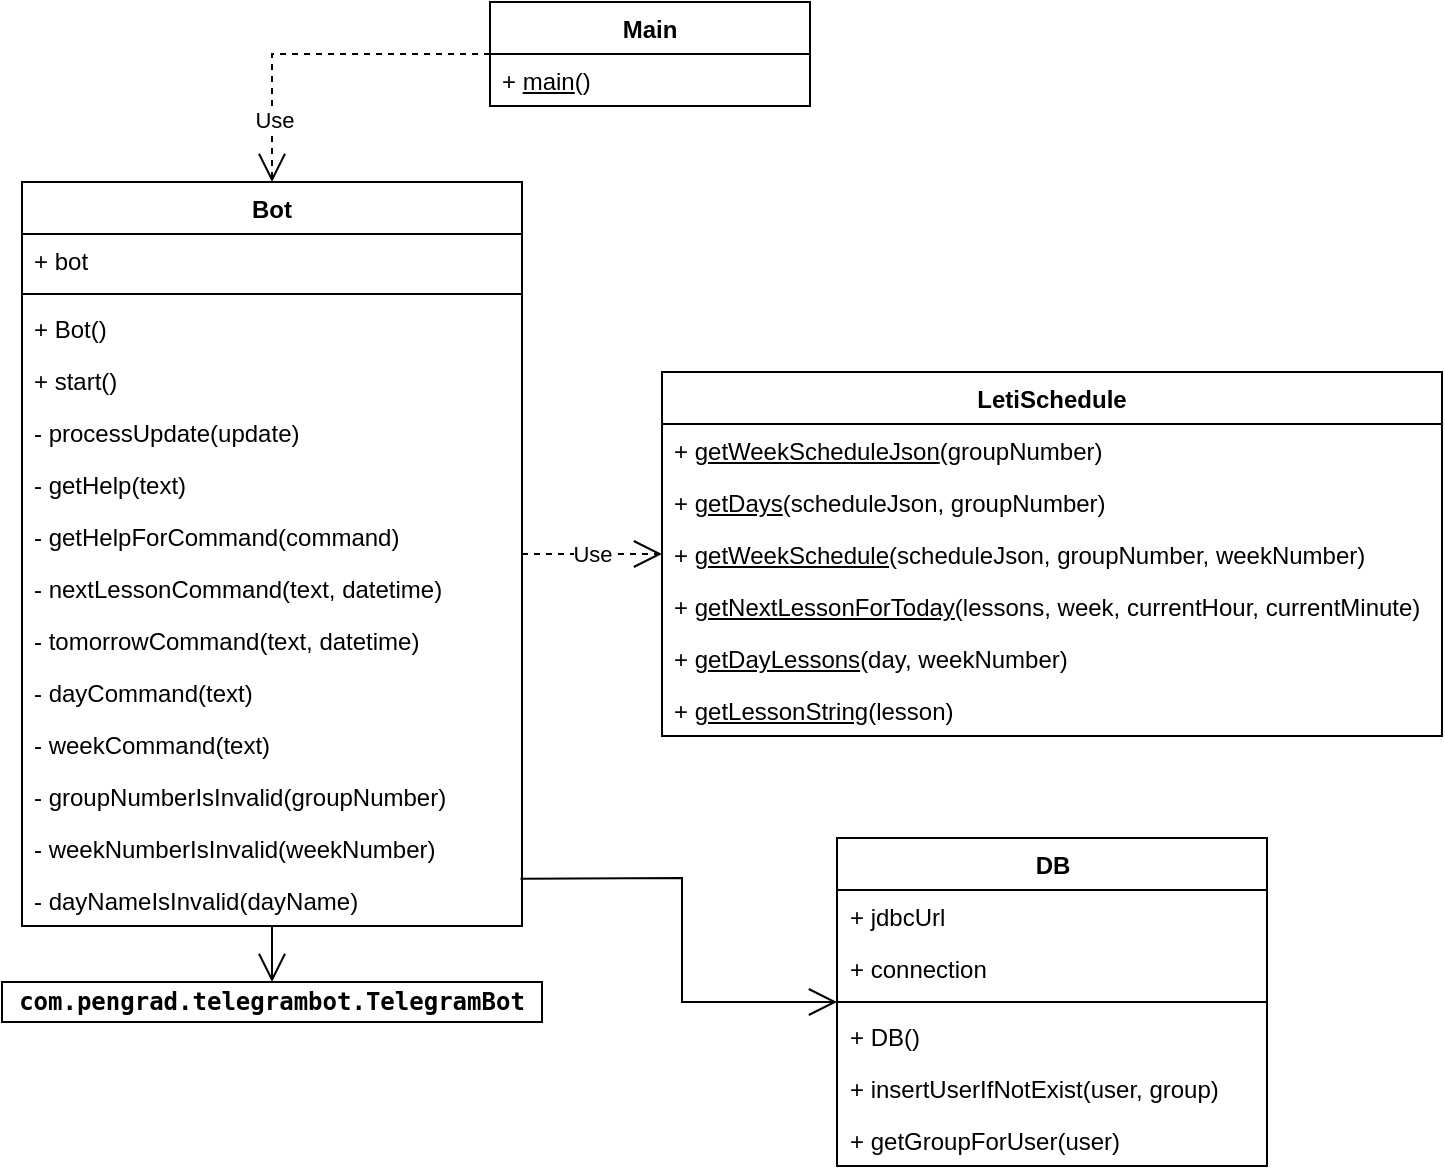 <mxfile version="22.1.2" type="device">
  <diagram name="Страница — 1" id="vpzHx-ZBmjInJ_rStm2n">
    <mxGraphModel dx="1105" dy="662" grid="1" gridSize="10" guides="1" tooltips="1" connect="1" arrows="1" fold="1" page="1" pageScale="1" pageWidth="827" pageHeight="1169" math="0" shadow="0">
      <root>
        <mxCell id="0" />
        <mxCell id="1" parent="0" />
        <mxCell id="SbzYy5T4G6nHwKZUrVOY-1" value="Main" style="swimlane;fontStyle=1;align=center;verticalAlign=top;childLayout=stackLayout;horizontal=1;startSize=26;horizontalStack=0;resizeParent=1;resizeParentMax=0;resizeLast=0;collapsible=1;marginBottom=0;whiteSpace=wrap;html=1;" parent="1" vertex="1">
          <mxGeometry x="334" y="200" width="160" height="52" as="geometry" />
        </mxCell>
        <mxCell id="SbzYy5T4G6nHwKZUrVOY-4" value="+ &lt;u&gt;main&lt;/u&gt;()" style="text;strokeColor=none;fillColor=none;align=left;verticalAlign=top;spacingLeft=4;spacingRight=4;overflow=hidden;rotatable=0;points=[[0,0.5],[1,0.5]];portConstraint=eastwest;whiteSpace=wrap;html=1;" parent="SbzYy5T4G6nHwKZUrVOY-1" vertex="1">
          <mxGeometry y="26" width="160" height="26" as="geometry" />
        </mxCell>
        <mxCell id="SbzYy5T4G6nHwKZUrVOY-5" value="Bot" style="swimlane;fontStyle=1;align=center;verticalAlign=top;childLayout=stackLayout;horizontal=1;startSize=26;horizontalStack=0;resizeParent=1;resizeParentMax=0;resizeLast=0;collapsible=1;marginBottom=0;whiteSpace=wrap;html=1;" parent="1" vertex="1">
          <mxGeometry x="100" y="290" width="250" height="372" as="geometry" />
        </mxCell>
        <mxCell id="SbzYy5T4G6nHwKZUrVOY-6" value="+&amp;nbsp;bot" style="text;strokeColor=none;fillColor=none;align=left;verticalAlign=top;spacingLeft=4;spacingRight=4;overflow=hidden;rotatable=0;points=[[0,0.5],[1,0.5]];portConstraint=eastwest;whiteSpace=wrap;html=1;" parent="SbzYy5T4G6nHwKZUrVOY-5" vertex="1">
          <mxGeometry y="26" width="250" height="26" as="geometry" />
        </mxCell>
        <mxCell id="SbzYy5T4G6nHwKZUrVOY-7" value="" style="line;strokeWidth=1;fillColor=none;align=left;verticalAlign=middle;spacingTop=-1;spacingLeft=3;spacingRight=3;rotatable=0;labelPosition=right;points=[];portConstraint=eastwest;strokeColor=inherit;" parent="SbzYy5T4G6nHwKZUrVOY-5" vertex="1">
          <mxGeometry y="52" width="250" height="8" as="geometry" />
        </mxCell>
        <mxCell id="SbzYy5T4G6nHwKZUrVOY-21" value="+&amp;nbsp;Bot()" style="text;strokeColor=none;fillColor=none;align=left;verticalAlign=top;spacingLeft=4;spacingRight=4;overflow=hidden;rotatable=0;points=[[0,0.5],[1,0.5]];portConstraint=eastwest;whiteSpace=wrap;html=1;" parent="SbzYy5T4G6nHwKZUrVOY-5" vertex="1">
          <mxGeometry y="60" width="250" height="26" as="geometry" />
        </mxCell>
        <mxCell id="SbzYy5T4G6nHwKZUrVOY-22" value="+ start()" style="text;strokeColor=none;fillColor=none;align=left;verticalAlign=top;spacingLeft=4;spacingRight=4;overflow=hidden;rotatable=0;points=[[0,0.5],[1,0.5]];portConstraint=eastwest;whiteSpace=wrap;html=1;" parent="SbzYy5T4G6nHwKZUrVOY-5" vertex="1">
          <mxGeometry y="86" width="250" height="26" as="geometry" />
        </mxCell>
        <mxCell id="SbzYy5T4G6nHwKZUrVOY-33" value="-&amp;nbsp;processUpdate(update)" style="text;strokeColor=none;fillColor=none;align=left;verticalAlign=top;spacingLeft=4;spacingRight=4;overflow=hidden;rotatable=0;points=[[0,0.5],[1,0.5]];portConstraint=eastwest;whiteSpace=wrap;html=1;" parent="SbzYy5T4G6nHwKZUrVOY-5" vertex="1">
          <mxGeometry y="112" width="250" height="26" as="geometry" />
        </mxCell>
        <mxCell id="SbzYy5T4G6nHwKZUrVOY-34" value="-&amp;nbsp;getHelp(text)" style="text;strokeColor=none;fillColor=none;align=left;verticalAlign=top;spacingLeft=4;spacingRight=4;overflow=hidden;rotatable=0;points=[[0,0.5],[1,0.5]];portConstraint=eastwest;whiteSpace=wrap;html=1;" parent="SbzYy5T4G6nHwKZUrVOY-5" vertex="1">
          <mxGeometry y="138" width="250" height="26" as="geometry" />
        </mxCell>
        <mxCell id="SbzYy5T4G6nHwKZUrVOY-35" value="-&amp;nbsp;getHelpForCommand(command)" style="text;strokeColor=none;fillColor=none;align=left;verticalAlign=top;spacingLeft=4;spacingRight=4;overflow=hidden;rotatable=0;points=[[0,0.5],[1,0.5]];portConstraint=eastwest;whiteSpace=wrap;html=1;" parent="SbzYy5T4G6nHwKZUrVOY-5" vertex="1">
          <mxGeometry y="164" width="250" height="26" as="geometry" />
        </mxCell>
        <mxCell id="SbzYy5T4G6nHwKZUrVOY-36" value="-&amp;nbsp;nextLessonCommand(text, datetime)" style="text;strokeColor=none;fillColor=none;align=left;verticalAlign=top;spacingLeft=4;spacingRight=4;overflow=hidden;rotatable=0;points=[[0,0.5],[1,0.5]];portConstraint=eastwest;whiteSpace=wrap;html=1;" parent="SbzYy5T4G6nHwKZUrVOY-5" vertex="1">
          <mxGeometry y="190" width="250" height="26" as="geometry" />
        </mxCell>
        <mxCell id="SbzYy5T4G6nHwKZUrVOY-37" value="-&amp;nbsp;tomorrowCommand(text, datetime)" style="text;strokeColor=none;fillColor=none;align=left;verticalAlign=top;spacingLeft=4;spacingRight=4;overflow=hidden;rotatable=0;points=[[0,0.5],[1,0.5]];portConstraint=eastwest;whiteSpace=wrap;html=1;" parent="SbzYy5T4G6nHwKZUrVOY-5" vertex="1">
          <mxGeometry y="216" width="250" height="26" as="geometry" />
        </mxCell>
        <mxCell id="SbzYy5T4G6nHwKZUrVOY-38" value="-&amp;nbsp;dayCommand(text)" style="text;strokeColor=none;fillColor=none;align=left;verticalAlign=top;spacingLeft=4;spacingRight=4;overflow=hidden;rotatable=0;points=[[0,0.5],[1,0.5]];portConstraint=eastwest;whiteSpace=wrap;html=1;" parent="SbzYy5T4G6nHwKZUrVOY-5" vertex="1">
          <mxGeometry y="242" width="250" height="26" as="geometry" />
        </mxCell>
        <mxCell id="SbzYy5T4G6nHwKZUrVOY-39" value="-&amp;nbsp;weekCommand(text)" style="text;strokeColor=none;fillColor=none;align=left;verticalAlign=top;spacingLeft=4;spacingRight=4;overflow=hidden;rotatable=0;points=[[0,0.5],[1,0.5]];portConstraint=eastwest;whiteSpace=wrap;html=1;" parent="SbzYy5T4G6nHwKZUrVOY-5" vertex="1">
          <mxGeometry y="268" width="250" height="26" as="geometry" />
        </mxCell>
        <mxCell id="SbzYy5T4G6nHwKZUrVOY-40" value="-&amp;nbsp;groupNumberIsInvalid(groupNumber)" style="text;strokeColor=none;fillColor=none;align=left;verticalAlign=top;spacingLeft=4;spacingRight=4;overflow=hidden;rotatable=0;points=[[0,0.5],[1,0.5]];portConstraint=eastwest;whiteSpace=wrap;html=1;" parent="SbzYy5T4G6nHwKZUrVOY-5" vertex="1">
          <mxGeometry y="294" width="250" height="26" as="geometry" />
        </mxCell>
        <mxCell id="SbzYy5T4G6nHwKZUrVOY-41" value="-&amp;nbsp;weekNumberIsInvalid(weekNumber)" style="text;strokeColor=none;fillColor=none;align=left;verticalAlign=top;spacingLeft=4;spacingRight=4;overflow=hidden;rotatable=0;points=[[0,0.5],[1,0.5]];portConstraint=eastwest;whiteSpace=wrap;html=1;" parent="SbzYy5T4G6nHwKZUrVOY-5" vertex="1">
          <mxGeometry y="320" width="250" height="26" as="geometry" />
        </mxCell>
        <mxCell id="SbzYy5T4G6nHwKZUrVOY-42" value="-&amp;nbsp;dayNameIsInvalid(dayName)" style="text;strokeColor=none;fillColor=none;align=left;verticalAlign=top;spacingLeft=4;spacingRight=4;overflow=hidden;rotatable=0;points=[[0,0.5],[1,0.5]];portConstraint=eastwest;whiteSpace=wrap;html=1;" parent="SbzYy5T4G6nHwKZUrVOY-5" vertex="1">
          <mxGeometry y="346" width="250" height="26" as="geometry" />
        </mxCell>
        <mxCell id="SbzYy5T4G6nHwKZUrVOY-43" value="LetiSchedule" style="swimlane;fontStyle=1;align=center;verticalAlign=top;childLayout=stackLayout;horizontal=1;startSize=26;horizontalStack=0;resizeParent=1;resizeParentMax=0;resizeLast=0;collapsible=1;marginBottom=0;whiteSpace=wrap;html=1;" parent="1" vertex="1">
          <mxGeometry x="420" y="385" width="390" height="182" as="geometry" />
        </mxCell>
        <mxCell id="SbzYy5T4G6nHwKZUrVOY-46" value="+&amp;nbsp;&lt;u&gt;getWeekScheduleJson&lt;/u&gt;(groupNumber)" style="text;strokeColor=none;fillColor=none;align=left;verticalAlign=top;spacingLeft=4;spacingRight=4;overflow=hidden;rotatable=0;points=[[0,0.5],[1,0.5]];portConstraint=eastwest;whiteSpace=wrap;html=1;" parent="SbzYy5T4G6nHwKZUrVOY-43" vertex="1">
          <mxGeometry y="26" width="390" height="26" as="geometry" />
        </mxCell>
        <mxCell id="SbzYy5T4G6nHwKZUrVOY-47" value="+&amp;nbsp;&lt;u&gt;getDays&lt;/u&gt;(scheduleJson, groupNumber)" style="text;strokeColor=none;fillColor=none;align=left;verticalAlign=top;spacingLeft=4;spacingRight=4;overflow=hidden;rotatable=0;points=[[0,0.5],[1,0.5]];portConstraint=eastwest;whiteSpace=wrap;html=1;" parent="SbzYy5T4G6nHwKZUrVOY-43" vertex="1">
          <mxGeometry y="52" width="390" height="26" as="geometry" />
        </mxCell>
        <mxCell id="SbzYy5T4G6nHwKZUrVOY-50" value="+&amp;nbsp;&lt;u&gt;getWeekSchedule&lt;/u&gt;(scheduleJson, groupNumber, weekNumber)" style="text;strokeColor=none;fillColor=none;align=left;verticalAlign=top;spacingLeft=4;spacingRight=4;overflow=hidden;rotatable=0;points=[[0,0.5],[1,0.5]];portConstraint=eastwest;whiteSpace=wrap;html=1;" parent="SbzYy5T4G6nHwKZUrVOY-43" vertex="1">
          <mxGeometry y="78" width="390" height="26" as="geometry" />
        </mxCell>
        <mxCell id="SbzYy5T4G6nHwKZUrVOY-51" value="+&amp;nbsp;&lt;u&gt;getNextLessonForToday&lt;/u&gt;(lessons, week, currentHour, currentMinute)" style="text;strokeColor=none;fillColor=none;align=left;verticalAlign=top;spacingLeft=4;spacingRight=4;overflow=hidden;rotatable=0;points=[[0,0.5],[1,0.5]];portConstraint=eastwest;whiteSpace=wrap;html=1;" parent="SbzYy5T4G6nHwKZUrVOY-43" vertex="1">
          <mxGeometry y="104" width="390" height="26" as="geometry" />
        </mxCell>
        <mxCell id="SbzYy5T4G6nHwKZUrVOY-52" value="+&amp;nbsp;&lt;u&gt;getDayLessons&lt;/u&gt;(day, weekNumber)" style="text;strokeColor=none;fillColor=none;align=left;verticalAlign=top;spacingLeft=4;spacingRight=4;overflow=hidden;rotatable=0;points=[[0,0.5],[1,0.5]];portConstraint=eastwest;whiteSpace=wrap;html=1;" parent="SbzYy5T4G6nHwKZUrVOY-43" vertex="1">
          <mxGeometry y="130" width="390" height="26" as="geometry" />
        </mxCell>
        <mxCell id="SbzYy5T4G6nHwKZUrVOY-53" value="+&amp;nbsp;&lt;u&gt;getLessonString&lt;/u&gt;(lesson)" style="text;strokeColor=none;fillColor=none;align=left;verticalAlign=top;spacingLeft=4;spacingRight=4;overflow=hidden;rotatable=0;points=[[0,0.5],[1,0.5]];portConstraint=eastwest;whiteSpace=wrap;html=1;" parent="SbzYy5T4G6nHwKZUrVOY-43" vertex="1">
          <mxGeometry y="156" width="390" height="26" as="geometry" />
        </mxCell>
        <mxCell id="SbzYy5T4G6nHwKZUrVOY-54" value="Use" style="endArrow=open;endSize=12;dashed=1;html=1;rounded=0;" parent="1" source="SbzYy5T4G6nHwKZUrVOY-1" target="SbzYy5T4G6nHwKZUrVOY-5" edge="1">
          <mxGeometry x="0.643" y="1" width="160" relative="1" as="geometry">
            <mxPoint x="320" y="430" as="sourcePoint" />
            <mxPoint x="480" y="430" as="targetPoint" />
            <Array as="points">
              <mxPoint x="225" y="226" />
            </Array>
            <mxPoint as="offset" />
          </mxGeometry>
        </mxCell>
        <mxCell id="SbzYy5T4G6nHwKZUrVOY-55" value="Use" style="endArrow=open;endSize=12;dashed=1;html=1;rounded=0;" parent="1" source="SbzYy5T4G6nHwKZUrVOY-5" target="SbzYy5T4G6nHwKZUrVOY-43" edge="1">
          <mxGeometry width="160" relative="1" as="geometry">
            <mxPoint x="320" y="430" as="sourcePoint" />
            <mxPoint x="480" y="430" as="targetPoint" />
          </mxGeometry>
        </mxCell>
        <mxCell id="SbzYy5T4G6nHwKZUrVOY-56" value="&lt;div style=&quot;&quot;&gt;&lt;pre style=&quot;&quot;&gt;&lt;font face=&quot;JetBrains Mono, monospace&quot;&gt;&lt;b&gt;com.pengrad.telegrambot.TelegramBot&lt;/b&gt;&lt;br&gt;&lt;/font&gt;&lt;/pre&gt;&lt;/div&gt;" style="html=1;whiteSpace=wrap;" parent="1" vertex="1">
          <mxGeometry x="90" y="690" width="270" height="20" as="geometry" />
        </mxCell>
        <mxCell id="SbzYy5T4G6nHwKZUrVOY-61" value="" style="endArrow=open;endFill=1;endSize=12;html=1;rounded=0;" parent="1" source="SbzYy5T4G6nHwKZUrVOY-5" target="SbzYy5T4G6nHwKZUrVOY-56" edge="1">
          <mxGeometry width="160" relative="1" as="geometry">
            <mxPoint x="320" y="520" as="sourcePoint" />
            <mxPoint x="480" y="520" as="targetPoint" />
            <Array as="points" />
          </mxGeometry>
        </mxCell>
        <mxCell id="OqVKoz_pElJVSMjBMW97-1" value="DB" style="swimlane;fontStyle=1;align=center;verticalAlign=top;childLayout=stackLayout;horizontal=1;startSize=26;horizontalStack=0;resizeParent=1;resizeParentMax=0;resizeLast=0;collapsible=1;marginBottom=0;whiteSpace=wrap;html=1;" vertex="1" parent="1">
          <mxGeometry x="507.5" y="618" width="215" height="164" as="geometry" />
        </mxCell>
        <mxCell id="OqVKoz_pElJVSMjBMW97-2" value="+ jdbcUrl" style="text;strokeColor=none;fillColor=none;align=left;verticalAlign=top;spacingLeft=4;spacingRight=4;overflow=hidden;rotatable=0;points=[[0,0.5],[1,0.5]];portConstraint=eastwest;whiteSpace=wrap;html=1;" vertex="1" parent="OqVKoz_pElJVSMjBMW97-1">
          <mxGeometry y="26" width="215" height="26" as="geometry" />
        </mxCell>
        <mxCell id="OqVKoz_pElJVSMjBMW97-5" value="+ connection" style="text;strokeColor=none;fillColor=none;align=left;verticalAlign=top;spacingLeft=4;spacingRight=4;overflow=hidden;rotatable=0;points=[[0,0.5],[1,0.5]];portConstraint=eastwest;whiteSpace=wrap;html=1;" vertex="1" parent="OqVKoz_pElJVSMjBMW97-1">
          <mxGeometry y="52" width="215" height="26" as="geometry" />
        </mxCell>
        <mxCell id="OqVKoz_pElJVSMjBMW97-3" value="" style="line;strokeWidth=1;fillColor=none;align=left;verticalAlign=middle;spacingTop=-1;spacingLeft=3;spacingRight=3;rotatable=0;labelPosition=right;points=[];portConstraint=eastwest;strokeColor=inherit;" vertex="1" parent="OqVKoz_pElJVSMjBMW97-1">
          <mxGeometry y="78" width="215" height="8" as="geometry" />
        </mxCell>
        <mxCell id="OqVKoz_pElJVSMjBMW97-4" value="+&amp;nbsp;DB()" style="text;strokeColor=none;fillColor=none;align=left;verticalAlign=top;spacingLeft=4;spacingRight=4;overflow=hidden;rotatable=0;points=[[0,0.5],[1,0.5]];portConstraint=eastwest;whiteSpace=wrap;html=1;" vertex="1" parent="OqVKoz_pElJVSMjBMW97-1">
          <mxGeometry y="86" width="215" height="26" as="geometry" />
        </mxCell>
        <mxCell id="OqVKoz_pElJVSMjBMW97-6" value="+&amp;nbsp;insertUserIfNotExist(user, group)" style="text;strokeColor=none;fillColor=none;align=left;verticalAlign=top;spacingLeft=4;spacingRight=4;overflow=hidden;rotatable=0;points=[[0,0.5],[1,0.5]];portConstraint=eastwest;whiteSpace=wrap;html=1;" vertex="1" parent="OqVKoz_pElJVSMjBMW97-1">
          <mxGeometry y="112" width="215" height="26" as="geometry" />
        </mxCell>
        <mxCell id="OqVKoz_pElJVSMjBMW97-7" value="+&amp;nbsp;getGroupForUser(user)" style="text;strokeColor=none;fillColor=none;align=left;verticalAlign=top;spacingLeft=4;spacingRight=4;overflow=hidden;rotatable=0;points=[[0,0.5],[1,0.5]];portConstraint=eastwest;whiteSpace=wrap;html=1;" vertex="1" parent="OqVKoz_pElJVSMjBMW97-1">
          <mxGeometry y="138" width="215" height="26" as="geometry" />
        </mxCell>
        <mxCell id="OqVKoz_pElJVSMjBMW97-8" value="" style="endArrow=open;endFill=1;endSize=12;html=1;rounded=0;exitX=0.997;exitY=0.092;exitDx=0;exitDy=0;exitPerimeter=0;" edge="1" parent="1" source="SbzYy5T4G6nHwKZUrVOY-42" target="OqVKoz_pElJVSMjBMW97-1">
          <mxGeometry width="160" relative="1" as="geometry">
            <mxPoint x="320" y="480" as="sourcePoint" />
            <mxPoint x="480" y="480" as="targetPoint" />
            <Array as="points">
              <mxPoint x="430" y="638" />
              <mxPoint x="430" y="700" />
            </Array>
          </mxGeometry>
        </mxCell>
      </root>
    </mxGraphModel>
  </diagram>
</mxfile>
